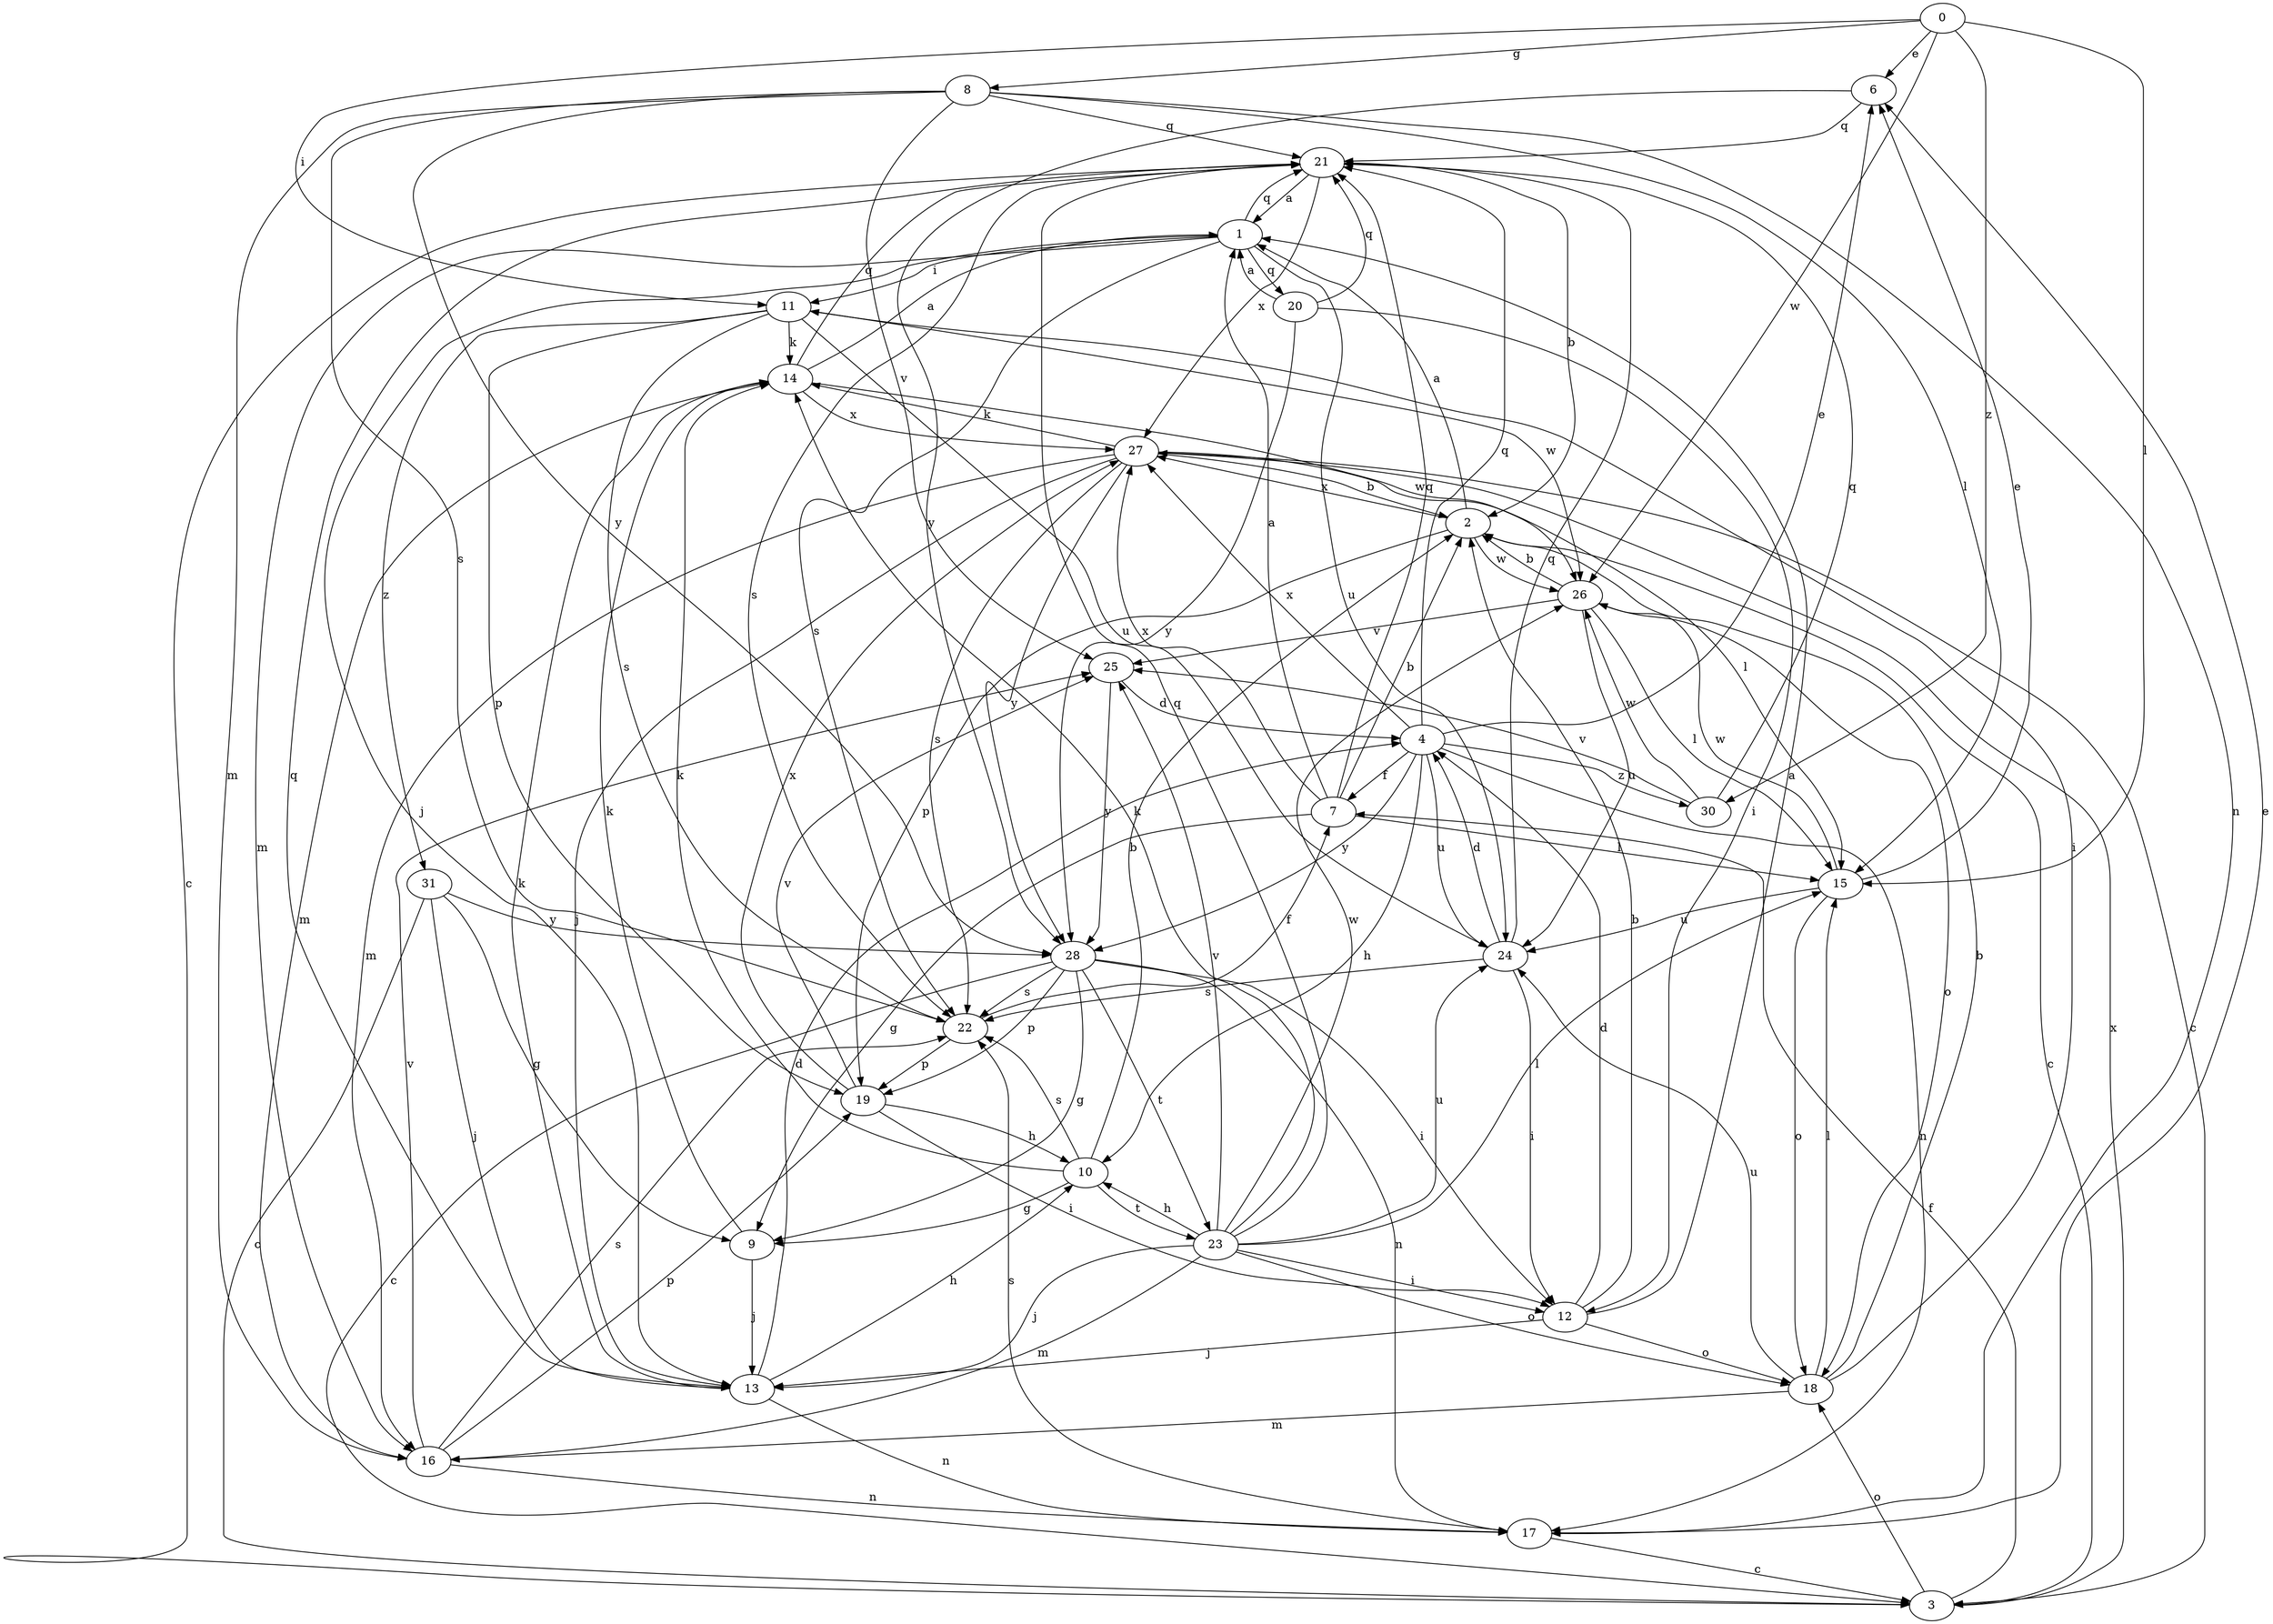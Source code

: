 strict digraph  {
0;
1;
2;
3;
4;
6;
7;
8;
9;
10;
11;
12;
13;
14;
15;
16;
17;
18;
19;
20;
21;
22;
23;
24;
25;
26;
27;
28;
30;
31;
0 -> 6  [label=e];
0 -> 8  [label=g];
0 -> 11  [label=i];
0 -> 15  [label=l];
0 -> 26  [label=w];
0 -> 30  [label=z];
1 -> 11  [label=i];
1 -> 13  [label=j];
1 -> 16  [label=m];
1 -> 20  [label=q];
1 -> 21  [label=q];
1 -> 22  [label=s];
1 -> 24  [label=u];
2 -> 1  [label=a];
2 -> 3  [label=c];
2 -> 19  [label=p];
2 -> 26  [label=w];
2 -> 27  [label=x];
3 -> 7  [label=f];
3 -> 18  [label=o];
3 -> 27  [label=x];
4 -> 6  [label=e];
4 -> 7  [label=f];
4 -> 10  [label=h];
4 -> 17  [label=n];
4 -> 21  [label=q];
4 -> 24  [label=u];
4 -> 27  [label=x];
4 -> 28  [label=y];
4 -> 30  [label=z];
6 -> 21  [label=q];
6 -> 28  [label=y];
7 -> 1  [label=a];
7 -> 2  [label=b];
7 -> 9  [label=g];
7 -> 15  [label=l];
7 -> 21  [label=q];
7 -> 27  [label=x];
8 -> 15  [label=l];
8 -> 16  [label=m];
8 -> 17  [label=n];
8 -> 21  [label=q];
8 -> 22  [label=s];
8 -> 25  [label=v];
8 -> 28  [label=y];
9 -> 13  [label=j];
9 -> 14  [label=k];
10 -> 2  [label=b];
10 -> 9  [label=g];
10 -> 14  [label=k];
10 -> 22  [label=s];
10 -> 23  [label=t];
11 -> 14  [label=k];
11 -> 19  [label=p];
11 -> 22  [label=s];
11 -> 24  [label=u];
11 -> 26  [label=w];
11 -> 31  [label=z];
12 -> 1  [label=a];
12 -> 2  [label=b];
12 -> 4  [label=d];
12 -> 13  [label=j];
12 -> 18  [label=o];
13 -> 4  [label=d];
13 -> 10  [label=h];
13 -> 14  [label=k];
13 -> 17  [label=n];
13 -> 21  [label=q];
14 -> 1  [label=a];
14 -> 16  [label=m];
14 -> 21  [label=q];
14 -> 26  [label=w];
14 -> 27  [label=x];
15 -> 6  [label=e];
15 -> 18  [label=o];
15 -> 24  [label=u];
15 -> 26  [label=w];
16 -> 17  [label=n];
16 -> 19  [label=p];
16 -> 22  [label=s];
16 -> 25  [label=v];
17 -> 3  [label=c];
17 -> 6  [label=e];
17 -> 22  [label=s];
18 -> 2  [label=b];
18 -> 11  [label=i];
18 -> 15  [label=l];
18 -> 16  [label=m];
18 -> 24  [label=u];
19 -> 10  [label=h];
19 -> 12  [label=i];
19 -> 25  [label=v];
19 -> 27  [label=x];
20 -> 1  [label=a];
20 -> 12  [label=i];
20 -> 21  [label=q];
20 -> 28  [label=y];
21 -> 1  [label=a];
21 -> 2  [label=b];
21 -> 3  [label=c];
21 -> 22  [label=s];
21 -> 27  [label=x];
22 -> 7  [label=f];
22 -> 19  [label=p];
23 -> 10  [label=h];
23 -> 12  [label=i];
23 -> 13  [label=j];
23 -> 14  [label=k];
23 -> 15  [label=l];
23 -> 16  [label=m];
23 -> 18  [label=o];
23 -> 21  [label=q];
23 -> 24  [label=u];
23 -> 25  [label=v];
23 -> 26  [label=w];
24 -> 4  [label=d];
24 -> 12  [label=i];
24 -> 21  [label=q];
24 -> 22  [label=s];
25 -> 4  [label=d];
25 -> 28  [label=y];
26 -> 2  [label=b];
26 -> 15  [label=l];
26 -> 18  [label=o];
26 -> 24  [label=u];
26 -> 25  [label=v];
27 -> 2  [label=b];
27 -> 3  [label=c];
27 -> 13  [label=j];
27 -> 14  [label=k];
27 -> 15  [label=l];
27 -> 16  [label=m];
27 -> 22  [label=s];
27 -> 28  [label=y];
28 -> 3  [label=c];
28 -> 9  [label=g];
28 -> 12  [label=i];
28 -> 17  [label=n];
28 -> 19  [label=p];
28 -> 22  [label=s];
28 -> 23  [label=t];
30 -> 21  [label=q];
30 -> 25  [label=v];
30 -> 26  [label=w];
31 -> 3  [label=c];
31 -> 9  [label=g];
31 -> 13  [label=j];
31 -> 28  [label=y];
}
